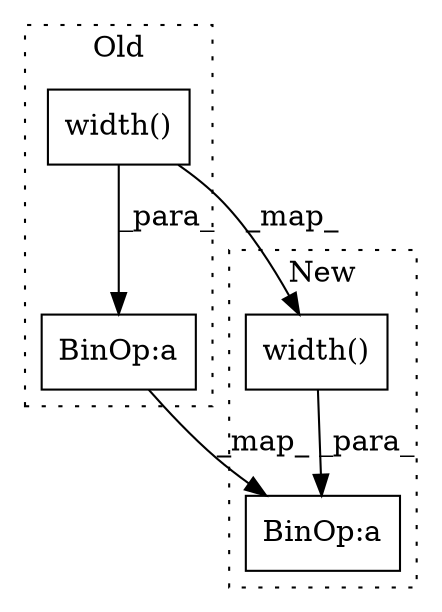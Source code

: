 digraph G {
subgraph cluster0 {
1 [label="width()" a="75" s="10785" l="21" shape="box"];
4 [label="BinOp:a" a="82" s="10806" l="3" shape="box"];
label = "Old";
style="dotted";
}
subgraph cluster1 {
2 [label="width()" a="75" s="10774" l="21" shape="box"];
3 [label="BinOp:a" a="82" s="10795" l="3" shape="box"];
label = "New";
style="dotted";
}
1 -> 2 [label="_map_"];
1 -> 4 [label="_para_"];
2 -> 3 [label="_para_"];
4 -> 3 [label="_map_"];
}